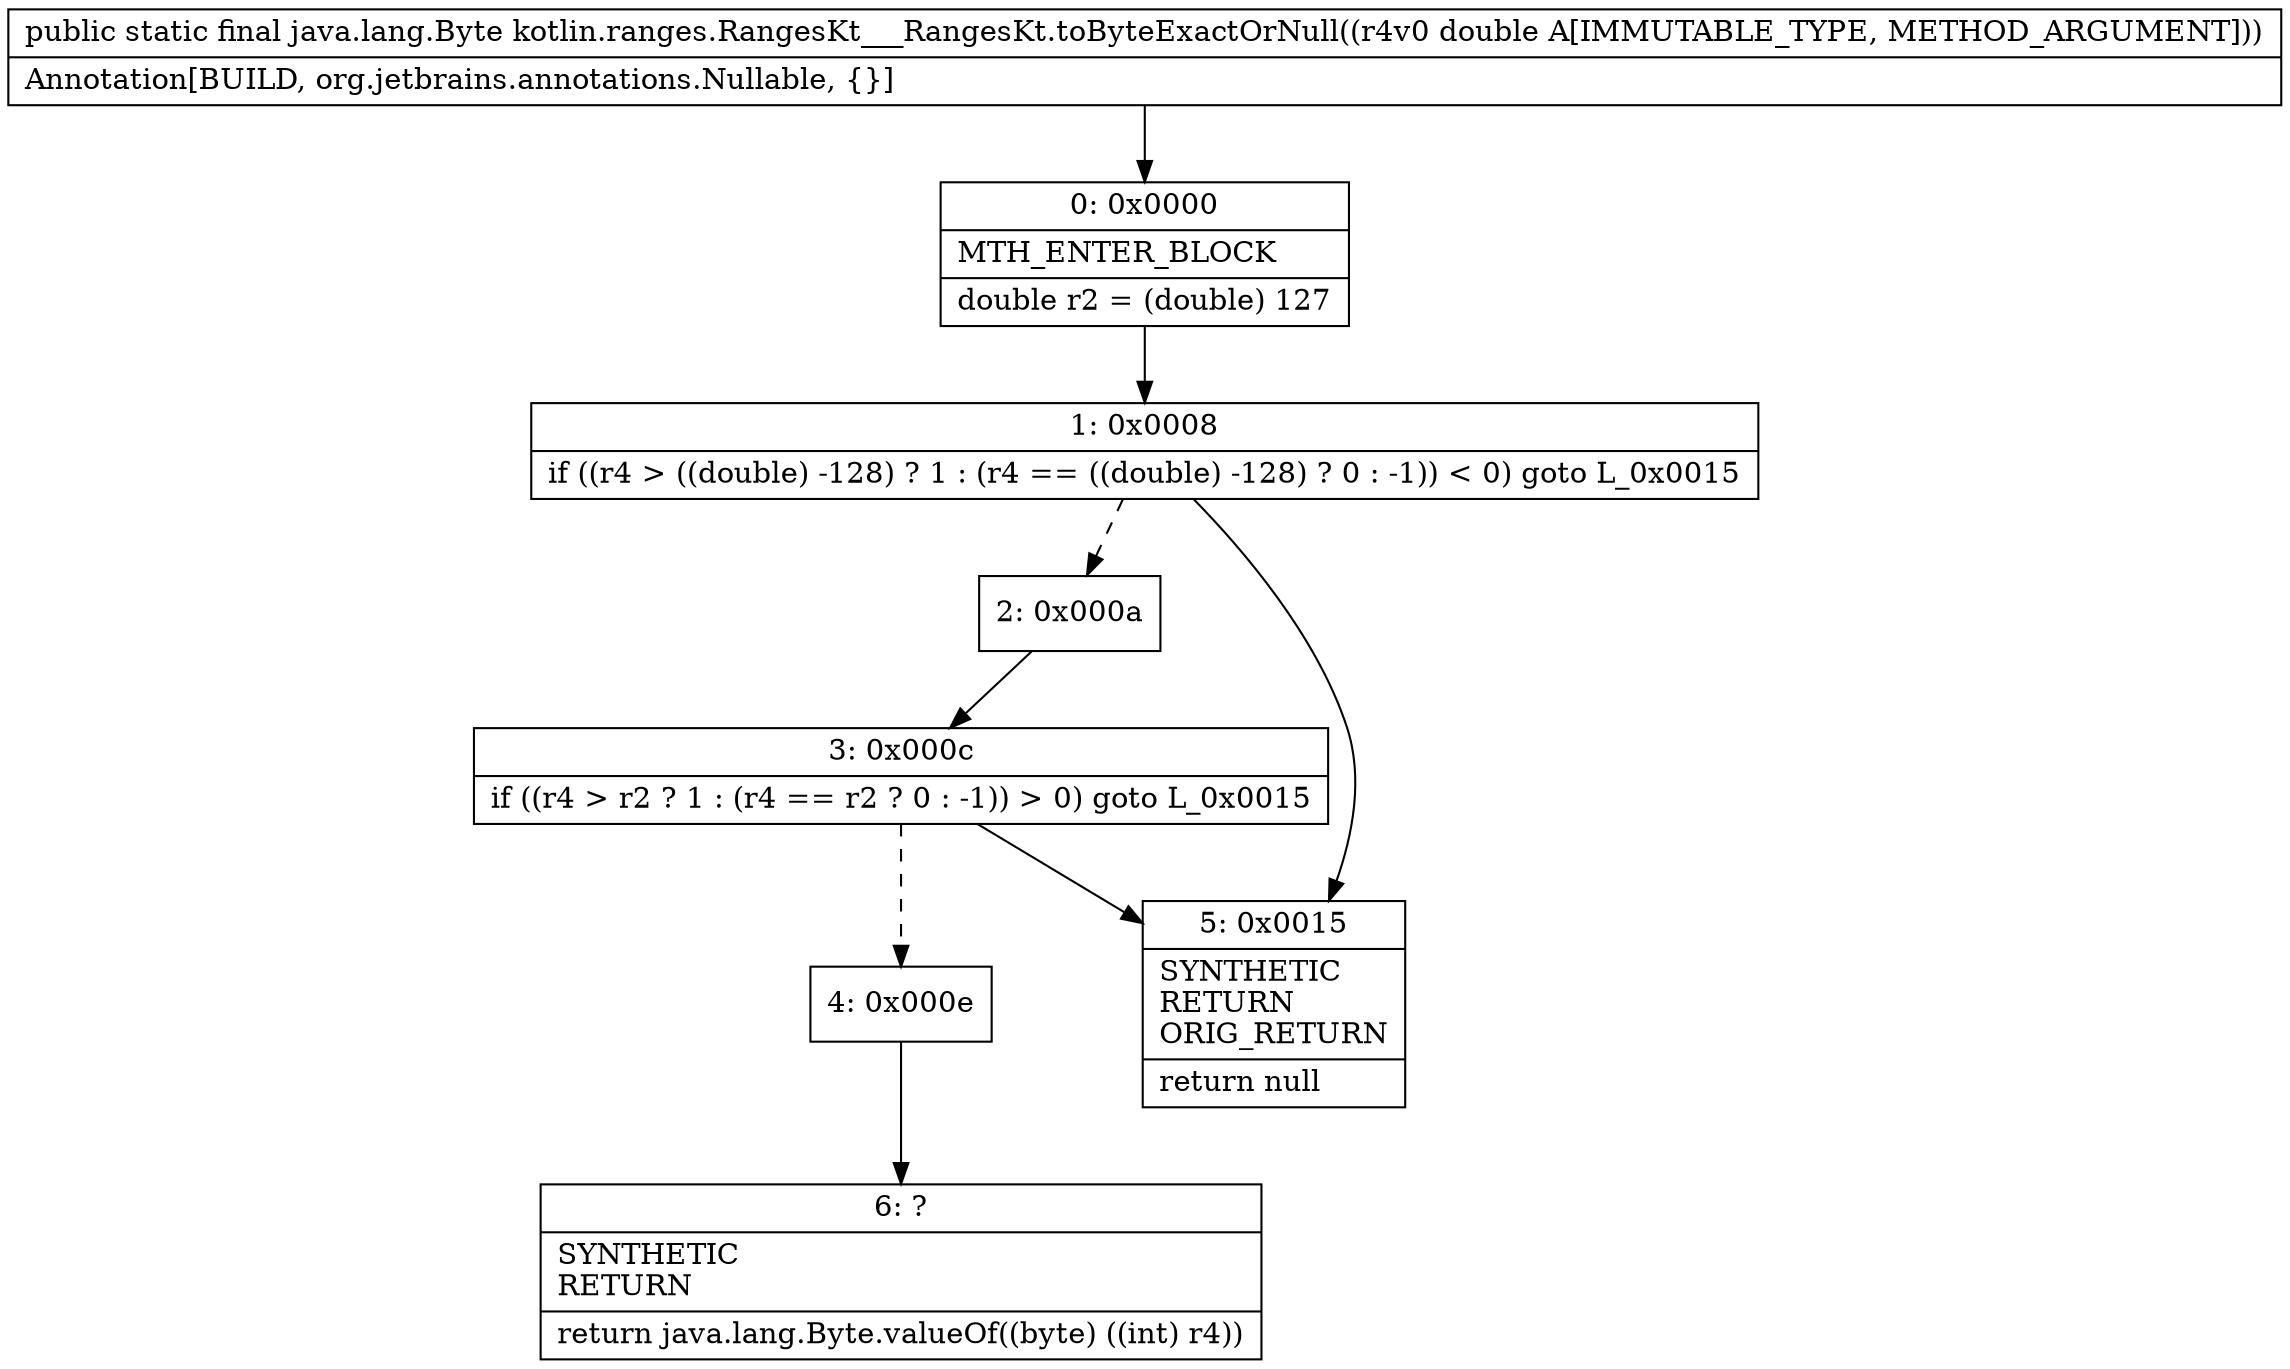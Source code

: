 digraph "CFG forkotlin.ranges.RangesKt___RangesKt.toByteExactOrNull(D)Ljava\/lang\/Byte;" {
Node_0 [shape=record,label="{0\:\ 0x0000|MTH_ENTER_BLOCK\l|double r2 = (double) 127\l}"];
Node_1 [shape=record,label="{1\:\ 0x0008|if ((r4 \> ((double) \-128) ? 1 : (r4 == ((double) \-128) ? 0 : \-1)) \< 0) goto L_0x0015\l}"];
Node_2 [shape=record,label="{2\:\ 0x000a}"];
Node_3 [shape=record,label="{3\:\ 0x000c|if ((r4 \> r2 ? 1 : (r4 == r2 ? 0 : \-1)) \> 0) goto L_0x0015\l}"];
Node_4 [shape=record,label="{4\:\ 0x000e}"];
Node_5 [shape=record,label="{5\:\ 0x0015|SYNTHETIC\lRETURN\lORIG_RETURN\l|return null\l}"];
Node_6 [shape=record,label="{6\:\ ?|SYNTHETIC\lRETURN\l|return java.lang.Byte.valueOf((byte) ((int) r4))\l}"];
MethodNode[shape=record,label="{public static final java.lang.Byte kotlin.ranges.RangesKt___RangesKt.toByteExactOrNull((r4v0 double A[IMMUTABLE_TYPE, METHOD_ARGUMENT]))  | Annotation[BUILD, org.jetbrains.annotations.Nullable, \{\}]\l}"];
MethodNode -> Node_0;
Node_0 -> Node_1;
Node_1 -> Node_2[style=dashed];
Node_1 -> Node_5;
Node_2 -> Node_3;
Node_3 -> Node_4[style=dashed];
Node_3 -> Node_5;
Node_4 -> Node_6;
}

